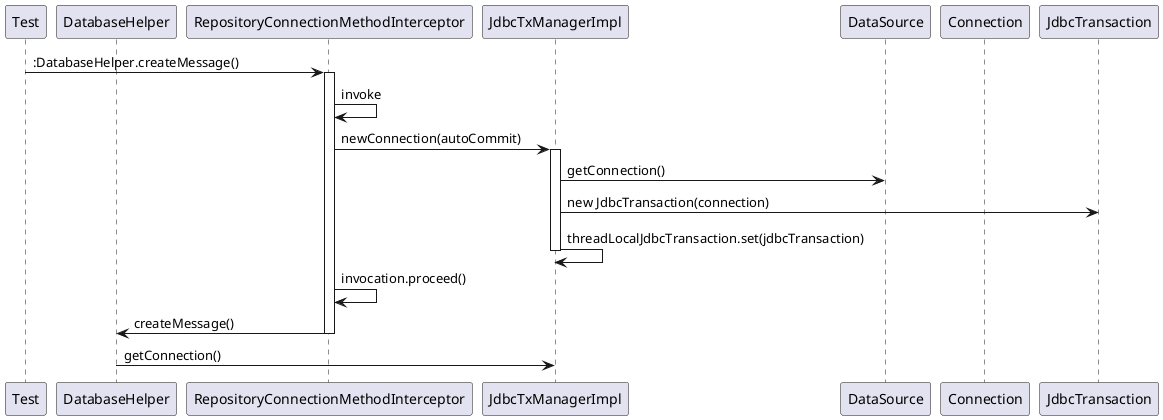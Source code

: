@startuml
participant Test
participant DatabaseHelper
participant RepositoryConnectionMethodInterceptor AS I
participant JdbcTxManagerImpl
participant DataSource
participant Connection

Test -> I: :DatabaseHelper.createMessage()
activate I
I -> I : invoke
I -> JdbcTxManagerImpl : newConnection(autoCommit)
activate JdbcTxManagerImpl
JdbcTxManagerImpl -> DataSource: getConnection()
JdbcTxManagerImpl -> JdbcTransaction: new JdbcTransaction(connection)
JdbcTxManagerImpl -> JdbcTxManagerImpl: threadLocalJdbcTransaction.set(jdbcTransaction)

deactivate JdbcTxManagerImpl

I -> I: invocation.proceed()
I -> DatabaseHelper: createMessage()
deactivate I
DatabaseHelper -> JdbcTxManagerImpl: getConnection()

@enduml